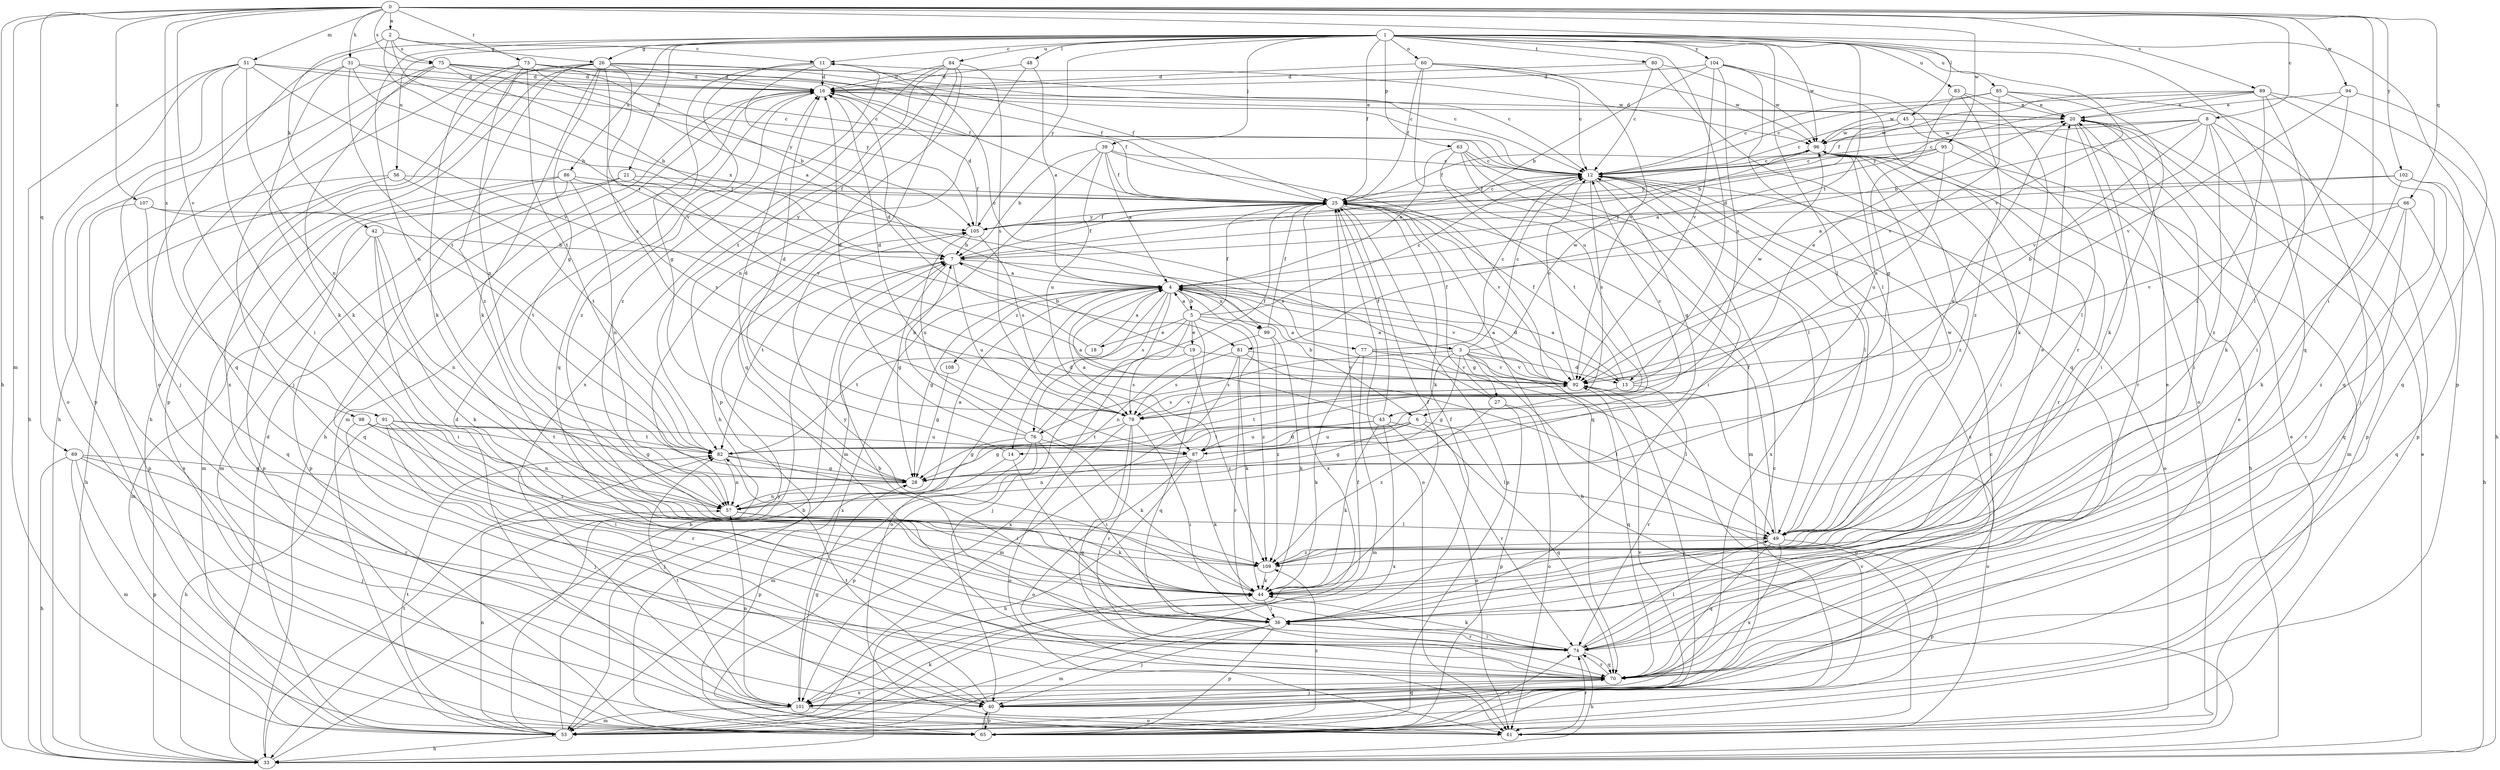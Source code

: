 strict digraph  {
0;
1;
2;
3;
4;
5;
6;
7;
8;
11;
12;
13;
14;
16;
18;
19;
20;
21;
25;
26;
27;
28;
31;
33;
36;
39;
40;
42;
43;
44;
45;
48;
49;
51;
53;
56;
57;
60;
61;
63;
65;
66;
69;
70;
73;
74;
75;
76;
77;
78;
80;
81;
82;
83;
84;
85;
86;
87;
89;
91;
92;
94;
95;
96;
98;
99;
101;
102;
104;
105;
107;
108;
109;
0 -> 2  [label=a];
0 -> 8  [label=c];
0 -> 31  [label=h];
0 -> 33  [label=h];
0 -> 36  [label=i];
0 -> 45  [label=l];
0 -> 51  [label=m];
0 -> 53  [label=m];
0 -> 66  [label=q];
0 -> 69  [label=q];
0 -> 73  [label=r];
0 -> 75  [label=s];
0 -> 89  [label=v];
0 -> 91  [label=v];
0 -> 94  [label=w];
0 -> 95  [label=w];
0 -> 98  [label=x];
0 -> 102  [label=y];
0 -> 107  [label=z];
1 -> 11  [label=c];
1 -> 13  [label=d];
1 -> 21  [label=f];
1 -> 25  [label=f];
1 -> 26  [label=g];
1 -> 39  [label=j];
1 -> 48  [label=l];
1 -> 49  [label=l];
1 -> 56  [label=n];
1 -> 57  [label=n];
1 -> 60  [label=o];
1 -> 61  [label=o];
1 -> 63  [label=p];
1 -> 65  [label=p];
1 -> 70  [label=q];
1 -> 80  [label=t];
1 -> 81  [label=t];
1 -> 83  [label=u];
1 -> 84  [label=u];
1 -> 85  [label=u];
1 -> 86  [label=u];
1 -> 92  [label=v];
1 -> 96  [label=w];
1 -> 104  [label=y];
1 -> 105  [label=y];
2 -> 11  [label=c];
2 -> 26  [label=g];
2 -> 42  [label=k];
2 -> 75  [label=s];
2 -> 81  [label=t];
2 -> 99  [label=x];
3 -> 11  [label=c];
3 -> 12  [label=c];
3 -> 13  [label=d];
3 -> 27  [label=g];
3 -> 28  [label=g];
3 -> 43  [label=k];
3 -> 61  [label=o];
3 -> 70  [label=q];
3 -> 76  [label=s];
3 -> 92  [label=v];
3 -> 96  [label=w];
4 -> 5  [label=b];
4 -> 6  [label=b];
4 -> 13  [label=d];
4 -> 14  [label=d];
4 -> 28  [label=g];
4 -> 40  [label=j];
4 -> 61  [label=o];
4 -> 76  [label=s];
4 -> 92  [label=v];
4 -> 99  [label=x];
4 -> 101  [label=x];
4 -> 108  [label=z];
4 -> 109  [label=z];
5 -> 3  [label=a];
5 -> 4  [label=a];
5 -> 12  [label=c];
5 -> 18  [label=e];
5 -> 19  [label=e];
5 -> 25  [label=f];
5 -> 44  [label=k];
5 -> 70  [label=q];
5 -> 82  [label=t];
5 -> 101  [label=x];
6 -> 14  [label=d];
6 -> 28  [label=g];
6 -> 49  [label=l];
6 -> 74  [label=r];
6 -> 82  [label=t];
6 -> 87  [label=u];
7 -> 4  [label=a];
7 -> 25  [label=f];
7 -> 28  [label=g];
7 -> 77  [label=s];
7 -> 82  [label=t];
7 -> 87  [label=u];
8 -> 6  [label=b];
8 -> 7  [label=b];
8 -> 12  [label=c];
8 -> 44  [label=k];
8 -> 65  [label=p];
8 -> 92  [label=v];
8 -> 96  [label=w];
8 -> 109  [label=z];
11 -> 16  [label=d];
11 -> 28  [label=g];
11 -> 70  [label=q];
11 -> 96  [label=w];
11 -> 105  [label=y];
11 -> 109  [label=z];
12 -> 25  [label=f];
12 -> 28  [label=g];
12 -> 49  [label=l];
12 -> 61  [label=o];
12 -> 78  [label=s];
12 -> 101  [label=x];
13 -> 4  [label=a];
13 -> 20  [label=e];
13 -> 25  [label=f];
13 -> 74  [label=r];
13 -> 82  [label=t];
13 -> 96  [label=w];
14 -> 16  [label=d];
14 -> 36  [label=i];
14 -> 65  [label=p];
16 -> 20  [label=e];
16 -> 25  [label=f];
16 -> 33  [label=h];
16 -> 53  [label=m];
16 -> 109  [label=z];
18 -> 4  [label=a];
18 -> 16  [label=d];
19 -> 7  [label=b];
19 -> 78  [label=s];
19 -> 92  [label=v];
19 -> 109  [label=z];
20 -> 16  [label=d];
20 -> 36  [label=i];
20 -> 65  [label=p];
20 -> 74  [label=r];
20 -> 96  [label=w];
21 -> 25  [label=f];
21 -> 53  [label=m];
21 -> 65  [label=p];
21 -> 92  [label=v];
25 -> 12  [label=c];
25 -> 33  [label=h];
25 -> 61  [label=o];
25 -> 65  [label=p];
25 -> 92  [label=v];
25 -> 101  [label=x];
25 -> 105  [label=y];
26 -> 12  [label=c];
26 -> 16  [label=d];
26 -> 25  [label=f];
26 -> 28  [label=g];
26 -> 33  [label=h];
26 -> 44  [label=k];
26 -> 65  [label=p];
26 -> 78  [label=s];
26 -> 92  [label=v];
26 -> 101  [label=x];
26 -> 109  [label=z];
27 -> 4  [label=a];
27 -> 25  [label=f];
27 -> 61  [label=o];
27 -> 65  [label=p];
27 -> 109  [label=z];
28 -> 16  [label=d];
28 -> 57  [label=n];
31 -> 7  [label=b];
31 -> 12  [label=c];
31 -> 16  [label=d];
31 -> 40  [label=j];
31 -> 44  [label=k];
31 -> 82  [label=t];
33 -> 7  [label=b];
33 -> 16  [label=d];
33 -> 20  [label=e];
33 -> 82  [label=t];
36 -> 25  [label=f];
36 -> 40  [label=j];
36 -> 53  [label=m];
36 -> 65  [label=p];
36 -> 74  [label=r];
39 -> 4  [label=a];
39 -> 7  [label=b];
39 -> 12  [label=c];
39 -> 25  [label=f];
39 -> 53  [label=m];
39 -> 70  [label=q];
39 -> 87  [label=u];
40 -> 12  [label=c];
40 -> 65  [label=p];
40 -> 70  [label=q];
40 -> 82  [label=t];
40 -> 92  [label=v];
42 -> 7  [label=b];
42 -> 36  [label=i];
42 -> 44  [label=k];
42 -> 53  [label=m];
42 -> 57  [label=n];
43 -> 4  [label=a];
43 -> 25  [label=f];
43 -> 28  [label=g];
43 -> 44  [label=k];
43 -> 61  [label=o];
43 -> 70  [label=q];
43 -> 87  [label=u];
43 -> 101  [label=x];
44 -> 20  [label=e];
44 -> 25  [label=f];
44 -> 36  [label=i];
44 -> 105  [label=y];
45 -> 7  [label=b];
45 -> 12  [label=c];
45 -> 36  [label=i];
45 -> 49  [label=l];
45 -> 96  [label=w];
48 -> 4  [label=a];
48 -> 16  [label=d];
48 -> 57  [label=n];
49 -> 25  [label=f];
49 -> 65  [label=p];
49 -> 70  [label=q];
49 -> 96  [label=w];
49 -> 101  [label=x];
49 -> 109  [label=z];
51 -> 12  [label=c];
51 -> 16  [label=d];
51 -> 33  [label=h];
51 -> 36  [label=i];
51 -> 57  [label=n];
51 -> 61  [label=o];
51 -> 65  [label=p];
51 -> 92  [label=v];
53 -> 7  [label=b];
53 -> 12  [label=c];
53 -> 25  [label=f];
53 -> 33  [label=h];
53 -> 44  [label=k];
53 -> 57  [label=n];
53 -> 82  [label=t];
53 -> 105  [label=y];
56 -> 25  [label=f];
56 -> 33  [label=h];
56 -> 65  [label=p];
56 -> 82  [label=t];
57 -> 4  [label=a];
57 -> 20  [label=e];
57 -> 44  [label=k];
57 -> 49  [label=l];
60 -> 12  [label=c];
60 -> 16  [label=d];
60 -> 25  [label=f];
60 -> 87  [label=u];
60 -> 92  [label=v];
60 -> 96  [label=w];
61 -> 16  [label=d];
61 -> 20  [label=e];
61 -> 74  [label=r];
63 -> 4  [label=a];
63 -> 12  [label=c];
63 -> 36  [label=i];
63 -> 49  [label=l];
63 -> 53  [label=m];
63 -> 82  [label=t];
65 -> 40  [label=j];
65 -> 74  [label=r];
65 -> 92  [label=v];
65 -> 109  [label=z];
66 -> 70  [label=q];
66 -> 74  [label=r];
66 -> 92  [label=v];
66 -> 105  [label=y];
66 -> 109  [label=z];
69 -> 28  [label=g];
69 -> 33  [label=h];
69 -> 40  [label=j];
69 -> 53  [label=m];
69 -> 65  [label=p];
69 -> 74  [label=r];
70 -> 12  [label=c];
70 -> 40  [label=j];
70 -> 74  [label=r];
70 -> 101  [label=x];
73 -> 4  [label=a];
73 -> 7  [label=b];
73 -> 12  [label=c];
73 -> 16  [label=d];
73 -> 25  [label=f];
73 -> 40  [label=j];
73 -> 44  [label=k];
73 -> 57  [label=n];
73 -> 82  [label=t];
74 -> 7  [label=b];
74 -> 20  [label=e];
74 -> 33  [label=h];
74 -> 36  [label=i];
74 -> 44  [label=k];
74 -> 49  [label=l];
74 -> 70  [label=q];
75 -> 7  [label=b];
75 -> 12  [label=c];
75 -> 16  [label=d];
75 -> 25  [label=f];
75 -> 33  [label=h];
75 -> 44  [label=k];
75 -> 70  [label=q];
75 -> 105  [label=y];
76 -> 7  [label=b];
76 -> 16  [label=d];
76 -> 25  [label=f];
76 -> 28  [label=g];
76 -> 36  [label=i];
76 -> 44  [label=k];
76 -> 53  [label=m];
76 -> 65  [label=p];
77 -> 12  [label=c];
77 -> 44  [label=k];
77 -> 49  [label=l];
77 -> 53  [label=m];
77 -> 92  [label=v];
78 -> 16  [label=d];
78 -> 36  [label=i];
78 -> 61  [label=o];
78 -> 70  [label=q];
78 -> 74  [label=r];
78 -> 82  [label=t];
78 -> 92  [label=v];
80 -> 12  [label=c];
80 -> 16  [label=d];
80 -> 70  [label=q];
80 -> 96  [label=w];
81 -> 49  [label=l];
81 -> 53  [label=m];
81 -> 74  [label=r];
81 -> 78  [label=s];
81 -> 92  [label=v];
82 -> 28  [label=g];
82 -> 36  [label=i];
82 -> 57  [label=n];
83 -> 20  [label=e];
83 -> 28  [label=g];
83 -> 44  [label=k];
83 -> 109  [label=z];
84 -> 16  [label=d];
84 -> 33  [label=h];
84 -> 65  [label=p];
84 -> 70  [label=q];
84 -> 78  [label=s];
84 -> 82  [label=t];
84 -> 101  [label=x];
85 -> 12  [label=c];
85 -> 20  [label=e];
85 -> 40  [label=j];
85 -> 44  [label=k];
85 -> 92  [label=v];
85 -> 96  [label=w];
86 -> 25  [label=f];
86 -> 53  [label=m];
86 -> 57  [label=n];
86 -> 65  [label=p];
86 -> 70  [label=q];
86 -> 78  [label=s];
87 -> 4  [label=a];
87 -> 12  [label=c];
87 -> 33  [label=h];
87 -> 44  [label=k];
87 -> 57  [label=n];
87 -> 61  [label=o];
89 -> 12  [label=c];
89 -> 20  [label=e];
89 -> 25  [label=f];
89 -> 33  [label=h];
89 -> 36  [label=i];
89 -> 49  [label=l];
89 -> 70  [label=q];
89 -> 105  [label=y];
91 -> 28  [label=g];
91 -> 33  [label=h];
91 -> 36  [label=i];
91 -> 40  [label=j];
91 -> 74  [label=r];
91 -> 82  [label=t];
91 -> 87  [label=u];
92 -> 4  [label=a];
92 -> 12  [label=c];
92 -> 40  [label=j];
92 -> 61  [label=o];
92 -> 78  [label=s];
94 -> 20  [label=e];
94 -> 49  [label=l];
94 -> 70  [label=q];
94 -> 92  [label=v];
95 -> 4  [label=a];
95 -> 12  [label=c];
95 -> 53  [label=m];
95 -> 78  [label=s];
95 -> 105  [label=y];
96 -> 12  [label=c];
96 -> 25  [label=f];
96 -> 33  [label=h];
96 -> 36  [label=i];
96 -> 74  [label=r];
96 -> 87  [label=u];
96 -> 109  [label=z];
98 -> 40  [label=j];
98 -> 57  [label=n];
98 -> 82  [label=t];
98 -> 109  [label=z];
99 -> 25  [label=f];
99 -> 44  [label=k];
99 -> 57  [label=n];
99 -> 109  [label=z];
101 -> 20  [label=e];
101 -> 28  [label=g];
101 -> 53  [label=m];
101 -> 57  [label=n];
101 -> 61  [label=o];
101 -> 82  [label=t];
102 -> 4  [label=a];
102 -> 25  [label=f];
102 -> 33  [label=h];
102 -> 44  [label=k];
102 -> 70  [label=q];
104 -> 7  [label=b];
104 -> 16  [label=d];
104 -> 49  [label=l];
104 -> 61  [label=o];
104 -> 74  [label=r];
104 -> 78  [label=s];
104 -> 92  [label=v];
105 -> 7  [label=b];
105 -> 16  [label=d];
105 -> 25  [label=f];
105 -> 78  [label=s];
105 -> 87  [label=u];
107 -> 70  [label=q];
107 -> 82  [label=t];
107 -> 101  [label=x];
107 -> 105  [label=y];
108 -> 28  [label=g];
109 -> 44  [label=k];
}

